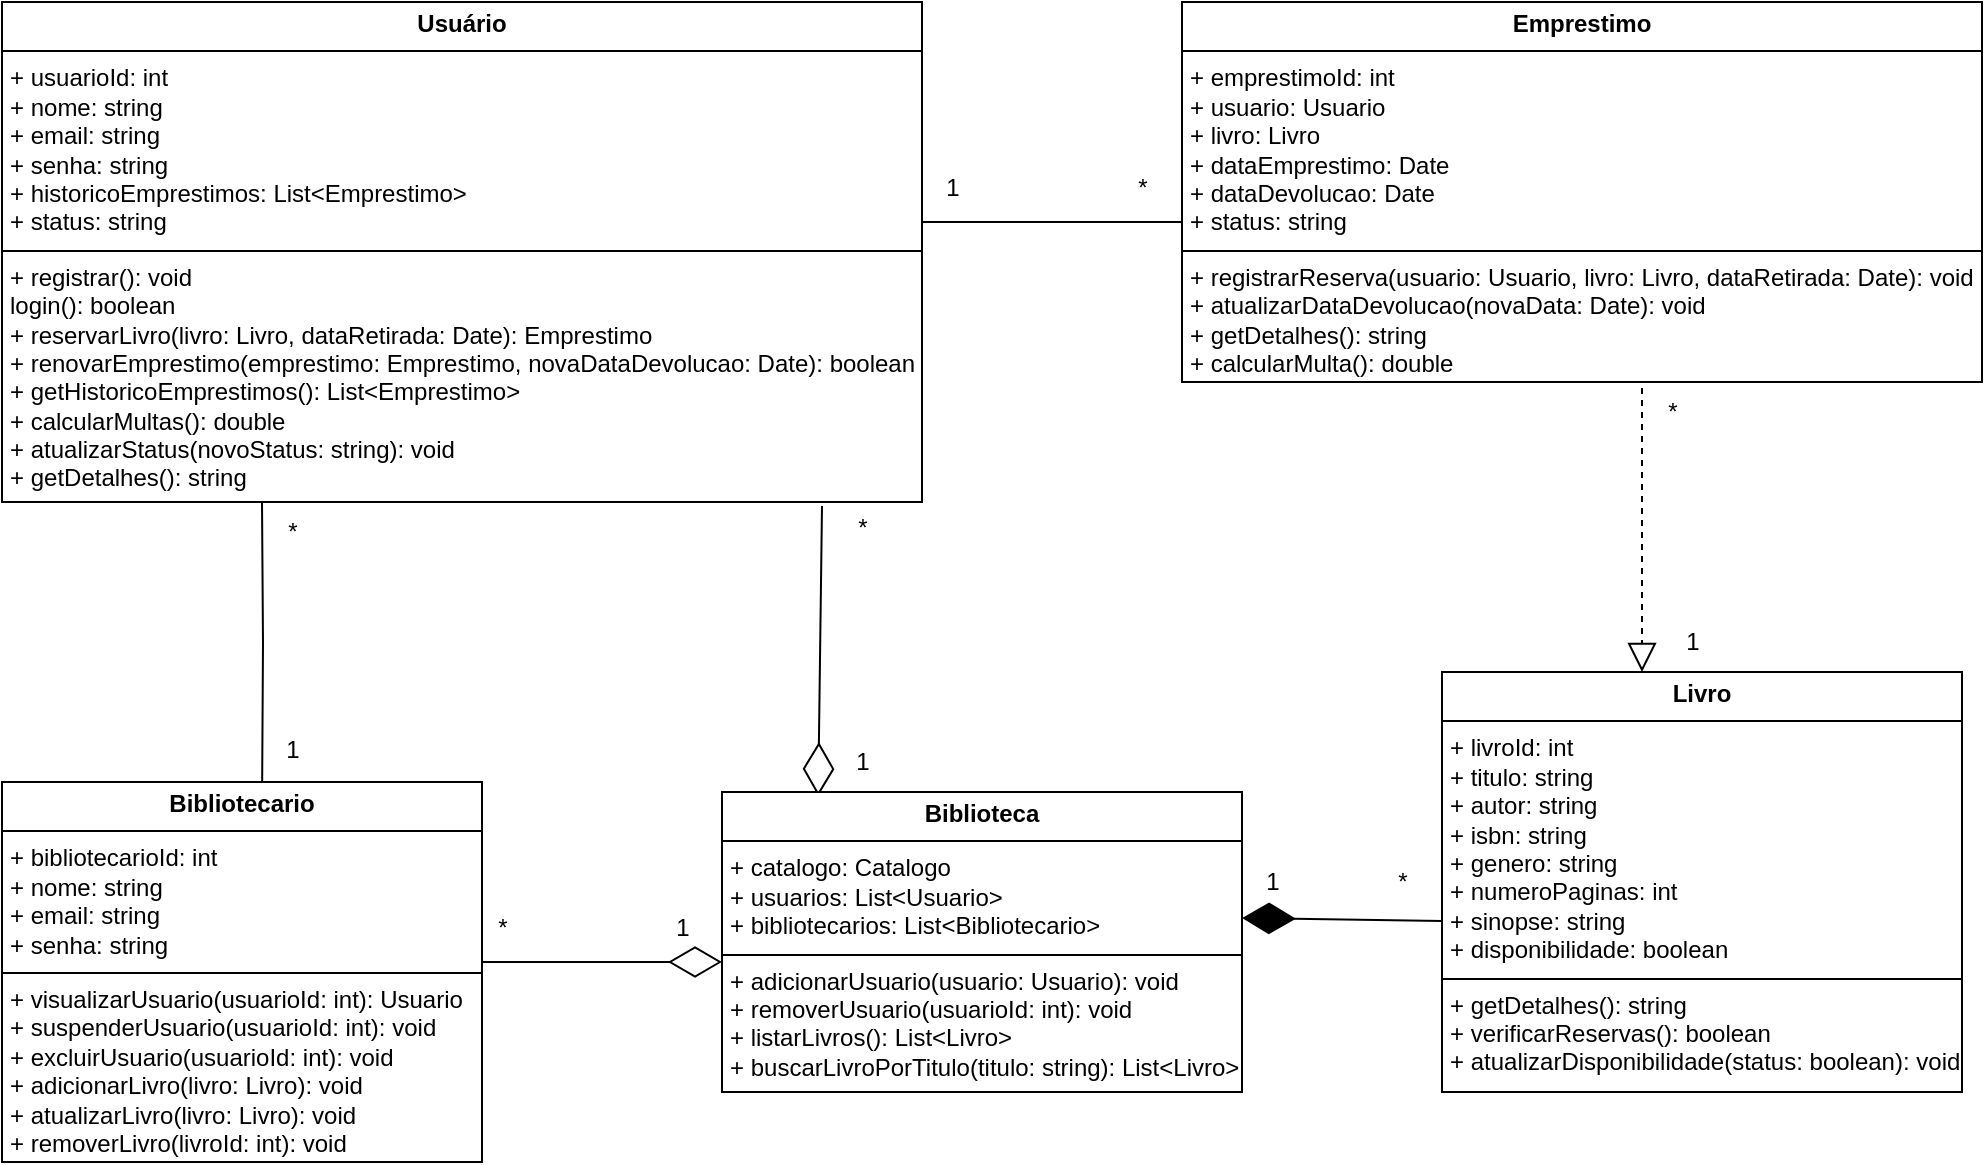 <mxfile version="24.7.16">
  <diagram id="C5RBs43oDa-KdzZeNtuy" name="Page-1">
    <mxGraphModel dx="1393" dy="788" grid="1" gridSize="10" guides="1" tooltips="1" connect="1" arrows="1" fold="1" page="1" pageScale="1" pageWidth="1169" pageHeight="827" math="0" shadow="0">
      <root>
        <mxCell id="WIyWlLk6GJQsqaUBKTNV-0" />
        <mxCell id="WIyWlLk6GJQsqaUBKTNV-1" parent="WIyWlLk6GJQsqaUBKTNV-0" />
        <mxCell id="m_obUZMeAWXRB7pl7vgN-30" value="" style="endArrow=diamondThin;endFill=0;endSize=24;html=1;rounded=0;entryX=0.185;entryY=0.013;entryDx=0;entryDy=0;entryPerimeter=0;" edge="1" parent="WIyWlLk6GJQsqaUBKTNV-1" target="m_obUZMeAWXRB7pl7vgN-13">
          <mxGeometry width="160" relative="1" as="geometry">
            <mxPoint x="440" y="292" as="sourcePoint" />
            <mxPoint x="431" y="430" as="targetPoint" />
            <Array as="points" />
          </mxGeometry>
        </mxCell>
        <mxCell id="m_obUZMeAWXRB7pl7vgN-7" value="&lt;p style=&quot;margin:0px;margin-top:4px;text-align:center;&quot;&gt;&lt;b&gt;Usuário&lt;/b&gt;&lt;/p&gt;&lt;hr size=&quot;1&quot; style=&quot;border-style:solid;&quot;&gt;&lt;p style=&quot;margin:0px;margin-left:4px;&quot;&gt;&lt;span style=&quot;background-color: initial;&quot;&gt;+&amp;nbsp;&lt;/span&gt;&lt;span style=&quot;background-color: initial;&quot;&gt;usuarioId: int&lt;/span&gt;&lt;/p&gt;&lt;p style=&quot;margin:0px;margin-left:4px;&quot;&gt;+ nome: string&lt;/p&gt;&lt;p style=&quot;margin:0px;margin-left:4px;&quot;&gt;+ email: string&lt;/p&gt;&lt;p style=&quot;margin:0px;margin-left:4px;&quot;&gt;+ senha: string&lt;br&gt;&lt;span style=&quot;background-color: initial;&quot;&gt;+ historicoEmprestimos: List&amp;lt;Emprestimo&amp;gt;&lt;/span&gt;&lt;/p&gt;&lt;p style=&quot;margin:0px;margin-left:4px;&quot;&gt;+ status: string&lt;span style=&quot;background-color: initial;&quot;&gt;&lt;br&gt;&lt;/span&gt;&lt;/p&gt;&lt;hr size=&quot;1&quot; style=&quot;border-style:solid;&quot;&gt;&lt;p style=&quot;margin:0px;margin-left:4px;&quot;&gt;+ registrar(): void&lt;br&gt;login(): boolean&lt;br&gt;&lt;span style=&quot;background-color: initial;&quot;&gt;+ reservarLivro(livro: Livro, dataRetirada: Date): Emprestimo&lt;br&gt;&lt;/span&gt;+ renovarEmprestimo(emprestimo: Emprestimo, novaDataDevolucao: Date): boolean&lt;br&gt;+ getHistoricoEmprestimos(): List&amp;lt;Emprestimo&amp;gt;&lt;br&gt;+ calcularMultas(): double&lt;br&gt;&lt;span style=&quot;background-color: initial;&quot;&gt;+&amp;nbsp;&lt;/span&gt;&lt;span style=&quot;background-color: initial;&quot;&gt;atualizarStatus(novoStatus: string): void&lt;br&gt;&lt;/span&gt;+ getDetalhes(): string&lt;/p&gt;" style="verticalAlign=top;align=left;overflow=fill;html=1;whiteSpace=wrap;" vertex="1" parent="WIyWlLk6GJQsqaUBKTNV-1">
          <mxGeometry x="30" y="40" width="460" height="250" as="geometry" />
        </mxCell>
        <mxCell id="m_obUZMeAWXRB7pl7vgN-8" value="&lt;p style=&quot;margin:0px;margin-top:4px;text-align:center;&quot;&gt;&lt;b&gt;Bibliotecario&lt;/b&gt;&lt;/p&gt;&lt;hr size=&quot;1&quot; style=&quot;border-style:solid;&quot;&gt;&lt;p style=&quot;margin:0px;margin-left:4px;&quot;&gt;+ bibliotecarioId: int&lt;br&gt;+ nome: string&lt;br&gt;+&amp;nbsp;email: string&lt;/p&gt;&lt;p style=&quot;margin:0px;margin-left:4px;&quot;&gt;+&amp;nbsp;senha: string&lt;/p&gt;&lt;hr size=&quot;1&quot; style=&quot;border-style:solid;&quot;&gt;&lt;p style=&quot;margin:0px;margin-left:4px;&quot;&gt;+ visualizarUsuario(usuarioId: int): Usuario&lt;br&gt;&lt;/p&gt;&lt;p style=&quot;margin:0px;margin-left:4px;&quot;&gt;+ suspenderUsuario(usuarioId: int): void&lt;br&gt;&lt;/p&gt;&lt;p style=&quot;margin:0px;margin-left:4px;&quot;&gt;+ excluirUsuario(usuarioId: int): void&lt;br&gt;&lt;/p&gt;&lt;p style=&quot;margin:0px;margin-left:4px;&quot;&gt;+ adicionarLivro(livro: Livro): void&lt;br&gt;&lt;/p&gt;&lt;p style=&quot;margin:0px;margin-left:4px;&quot;&gt;+ atualizarLivro(livro: Livro): void&lt;br&gt;&lt;/p&gt;&lt;p style=&quot;margin:0px;margin-left:4px;&quot;&gt;+&amp;nbsp;removerLivro(livroId: int): void&lt;/p&gt;" style="verticalAlign=top;align=left;overflow=fill;html=1;whiteSpace=wrap;" vertex="1" parent="WIyWlLk6GJQsqaUBKTNV-1">
          <mxGeometry x="30" y="430" width="240" height="190" as="geometry" />
        </mxCell>
        <mxCell id="m_obUZMeAWXRB7pl7vgN-9" value="&lt;p style=&quot;margin:0px;margin-top:4px;text-align:center;&quot;&gt;&lt;b&gt;Livro&lt;/b&gt;&lt;/p&gt;&lt;hr size=&quot;1&quot; style=&quot;border-style:solid;&quot;&gt;&lt;p style=&quot;margin:0px;margin-left:4px;&quot;&gt;+ livroId: int&lt;/p&gt;&lt;p style=&quot;margin:0px;margin-left:4px;&quot;&gt;+&amp;nbsp;&lt;span style=&quot;background-color: initial;&quot;&gt;titulo: string&lt;/span&gt;&lt;/p&gt;&lt;p style=&quot;margin:0px;margin-left:4px;&quot;&gt;&lt;span style=&quot;background-color: initial;&quot;&gt;+&amp;nbsp;&lt;/span&gt;&lt;span style=&quot;background-color: initial;&quot;&gt;autor: string&lt;/span&gt;&lt;/p&gt;&lt;p style=&quot;margin:0px;margin-left:4px;&quot;&gt;+ isbn: string&lt;/p&gt;&lt;p style=&quot;margin:0px;margin-left:4px;&quot;&gt;+ genero: string&lt;br&gt;&lt;/p&gt;&lt;p style=&quot;margin:0px;margin-left:4px;&quot;&gt;+ numeroPaginas: int&lt;/p&gt;&lt;p style=&quot;margin:0px;margin-left:4px;&quot;&gt;+ sinopse: string&lt;br&gt;&lt;/p&gt;&lt;p style=&quot;margin:0px;margin-left:4px;&quot;&gt;+ disponibilidade: boolean&lt;br&gt;&lt;/p&gt;&lt;hr size=&quot;1&quot; style=&quot;border-style:solid;&quot;&gt;&lt;p style=&quot;margin:0px;margin-left:4px;&quot;&gt;&lt;span style=&quot;background-color: initial;&quot;&gt;+&amp;nbsp;&lt;/span&gt;&lt;span style=&quot;background-color: initial;&quot;&gt;getDetalhes(): string&lt;/span&gt;&lt;/p&gt;&lt;p style=&quot;margin:0px;margin-left:4px;&quot;&gt;+ verificarReservas(): boolean&lt;span style=&quot;background-color: initial;&quot;&gt;&lt;br&gt;&lt;/span&gt;&lt;/p&gt;&lt;p style=&quot;margin:0px;margin-left:4px;&quot;&gt;+ atualizarDisponibilidade(status: boolean): void&lt;br&gt;&lt;/p&gt;" style="verticalAlign=top;align=left;overflow=fill;html=1;whiteSpace=wrap;" vertex="1" parent="WIyWlLk6GJQsqaUBKTNV-1">
          <mxGeometry x="750" y="375" width="260" height="210" as="geometry" />
        </mxCell>
        <mxCell id="m_obUZMeAWXRB7pl7vgN-10" value="&lt;p style=&quot;margin:0px;margin-top:4px;text-align:center;&quot;&gt;&lt;b&gt;Emprestimo&lt;/b&gt;&lt;/p&gt;&lt;hr size=&quot;1&quot; style=&quot;border-style:solid;&quot;&gt;&lt;p style=&quot;margin:0px;margin-left:4px;&quot;&gt;&lt;span style=&quot;background-color: initial;&quot;&gt;+ emprestimoId: int&lt;/span&gt;&lt;/p&gt;&lt;p style=&quot;margin:0px;margin-left:4px;&quot;&gt;+ usuario: Usuario&lt;span style=&quot;background-color: initial;&quot;&gt;&lt;br&gt;&lt;/span&gt;&lt;/p&gt;&lt;p style=&quot;margin:0px;margin-left:4px;&quot;&gt;+ livro: Livro&lt;br&gt;&lt;/p&gt;&lt;p style=&quot;margin:0px;margin-left:4px;&quot;&gt;&lt;span style=&quot;background-color: initial;&quot;&gt;+ dataEmprestimo: Date&lt;/span&gt;&lt;br&gt;&lt;/p&gt;&lt;p style=&quot;margin:0px;margin-left:4px;&quot;&gt;+ dataDevolucao: Date&lt;/p&gt;&lt;p style=&quot;margin:0px;margin-left:4px;&quot;&gt;+ status: string&lt;/p&gt;&lt;hr size=&quot;1&quot; style=&quot;border-style:solid;&quot;&gt;&lt;p style=&quot;margin:0px;margin-left:4px;&quot;&gt;&lt;span style=&quot;background-color: initial;&quot;&gt;+ registrarReserva(usuario: Usuario, livro: Livro, dataRetirada: Date): void&lt;/span&gt;&lt;br&gt;&lt;/p&gt;&lt;p style=&quot;margin:0px;margin-left:4px;&quot;&gt;+ atualizarDataDevolucao(novaData: Date): void&lt;span style=&quot;background-color: initial;&quot;&gt;&lt;br&gt;&lt;/span&gt;&lt;/p&gt;&lt;p style=&quot;margin:0px;margin-left:4px;&quot;&gt;+&amp;nbsp;getDetalhes(): string&lt;/p&gt;&lt;p style=&quot;margin: 0px 0px 0px 4px;&quot;&gt;&lt;span style=&quot;background-color: initial;&quot;&gt;+&amp;nbsp;&lt;/span&gt;&lt;span style=&quot;background-color: initial;&quot;&gt;calcularMulta(): double&lt;/span&gt;&lt;/p&gt;&lt;div&gt;&lt;span style=&quot;background-color: initial;&quot;&gt;&lt;br&gt;&lt;/span&gt;&lt;/div&gt;" style="verticalAlign=top;align=left;overflow=fill;html=1;whiteSpace=wrap;" vertex="1" parent="WIyWlLk6GJQsqaUBKTNV-1">
          <mxGeometry x="620" y="40" width="400" height="190" as="geometry" />
        </mxCell>
        <mxCell id="m_obUZMeAWXRB7pl7vgN-13" value="&lt;p style=&quot;margin:0px;margin-top:4px;text-align:center;&quot;&gt;&lt;b&gt;Biblioteca&lt;/b&gt;&lt;/p&gt;&lt;hr size=&quot;1&quot; style=&quot;border-style:solid;&quot;&gt;&lt;p style=&quot;margin:0px;margin-left:4px;&quot;&gt;+ catalogo: Catalogo&lt;br&gt;+ usuarios: List&amp;lt;Usuario&amp;gt;&lt;/p&gt;&lt;p style=&quot;margin:0px;margin-left:4px;&quot;&gt;+ bibliotecarios: List&amp;lt;Bibliotecario&amp;gt;&lt;br&gt;&lt;/p&gt;&lt;hr size=&quot;1&quot; style=&quot;border-style:solid;&quot;&gt;&lt;p style=&quot;margin:0px;margin-left:4px;&quot;&gt;+ adicionarUsuario(usuario: Usuario): void&lt;br&gt;+ removerUsuario(usuarioId: int): void&lt;/p&gt;&lt;p style=&quot;margin:0px;margin-left:4px;&quot;&gt;+&amp;nbsp;listarLivros(): List&amp;lt;Livro&amp;gt;&lt;/p&gt;&lt;p style=&quot;margin:0px;margin-left:4px;&quot;&gt;+&amp;nbsp;buscarLivroPorTitulo(titulo: string): List&amp;lt;Livro&amp;gt;&lt;/p&gt;" style="verticalAlign=top;align=left;overflow=fill;html=1;whiteSpace=wrap;" vertex="1" parent="WIyWlLk6GJQsqaUBKTNV-1">
          <mxGeometry x="390" y="435" width="260" height="150" as="geometry" />
        </mxCell>
        <mxCell id="m_obUZMeAWXRB7pl7vgN-31" value="" style="endArrow=diamondThin;endFill=1;endSize=24;html=1;rounded=0;entryX=1;entryY=0.42;entryDx=0;entryDy=0;entryPerimeter=0;" edge="1" parent="WIyWlLk6GJQsqaUBKTNV-1" target="m_obUZMeAWXRB7pl7vgN-13">
          <mxGeometry width="160" relative="1" as="geometry">
            <mxPoint x="750" y="499.5" as="sourcePoint" />
            <mxPoint x="640" y="490" as="targetPoint" />
          </mxGeometry>
        </mxCell>
        <mxCell id="m_obUZMeAWXRB7pl7vgN-34" value="" style="endArrow=block;dashed=1;endFill=0;endSize=12;html=1;rounded=0;exitX=0.575;exitY=1.016;exitDx=0;exitDy=0;exitPerimeter=0;" edge="1" parent="WIyWlLk6GJQsqaUBKTNV-1" source="m_obUZMeAWXRB7pl7vgN-10">
          <mxGeometry width="160" relative="1" as="geometry">
            <mxPoint x="850" y="305" as="sourcePoint" />
            <mxPoint x="850" y="375" as="targetPoint" />
          </mxGeometry>
        </mxCell>
        <mxCell id="m_obUZMeAWXRB7pl7vgN-42" value="" style="endArrow=none;html=1;edgeStyle=orthogonalEdgeStyle;rounded=0;" edge="1" parent="WIyWlLk6GJQsqaUBKTNV-1">
          <mxGeometry relative="1" as="geometry">
            <mxPoint x="490" y="150" as="sourcePoint" />
            <mxPoint x="620" y="150" as="targetPoint" />
          </mxGeometry>
        </mxCell>
        <mxCell id="m_obUZMeAWXRB7pl7vgN-48" value="" style="endArrow=none;html=1;edgeStyle=orthogonalEdgeStyle;rounded=0;entryX=0.542;entryY=0;entryDx=0;entryDy=0;entryPerimeter=0;" edge="1" parent="WIyWlLk6GJQsqaUBKTNV-1" target="m_obUZMeAWXRB7pl7vgN-8">
          <mxGeometry relative="1" as="geometry">
            <mxPoint x="160" y="290" as="sourcePoint" />
            <mxPoint x="320" y="290" as="targetPoint" />
          </mxGeometry>
        </mxCell>
        <mxCell id="m_obUZMeAWXRB7pl7vgN-51" value="" style="endArrow=diamondThin;endFill=0;endSize=24;html=1;rounded=0;" edge="1" parent="WIyWlLk6GJQsqaUBKTNV-1">
          <mxGeometry width="160" relative="1" as="geometry">
            <mxPoint x="270" y="520" as="sourcePoint" />
            <mxPoint x="390" y="520" as="targetPoint" />
          </mxGeometry>
        </mxCell>
        <mxCell id="m_obUZMeAWXRB7pl7vgN-52" value="1" style="text;html=1;align=center;verticalAlign=middle;resizable=0;points=[];autosize=1;strokeColor=none;fillColor=none;" vertex="1" parent="WIyWlLk6GJQsqaUBKTNV-1">
          <mxGeometry x="445" y="405" width="30" height="30" as="geometry" />
        </mxCell>
        <mxCell id="m_obUZMeAWXRB7pl7vgN-53" value="*" style="text;html=1;align=center;verticalAlign=middle;resizable=0;points=[];autosize=1;strokeColor=none;fillColor=none;" vertex="1" parent="WIyWlLk6GJQsqaUBKTNV-1">
          <mxGeometry x="445" y="288" width="30" height="30" as="geometry" />
        </mxCell>
        <mxCell id="m_obUZMeAWXRB7pl7vgN-54" value="1" style="text;html=1;align=center;verticalAlign=middle;resizable=0;points=[];autosize=1;strokeColor=none;fillColor=none;" vertex="1" parent="WIyWlLk6GJQsqaUBKTNV-1">
          <mxGeometry x="355" y="488" width="30" height="30" as="geometry" />
        </mxCell>
        <mxCell id="m_obUZMeAWXRB7pl7vgN-55" value="*" style="text;html=1;align=center;verticalAlign=middle;resizable=0;points=[];autosize=1;strokeColor=none;fillColor=none;" vertex="1" parent="WIyWlLk6GJQsqaUBKTNV-1">
          <mxGeometry x="265" y="488" width="30" height="30" as="geometry" />
        </mxCell>
        <mxCell id="m_obUZMeAWXRB7pl7vgN-56" value="1" style="text;html=1;align=center;verticalAlign=middle;resizable=0;points=[];autosize=1;strokeColor=none;fillColor=none;" vertex="1" parent="WIyWlLk6GJQsqaUBKTNV-1">
          <mxGeometry x="650" y="465" width="30" height="30" as="geometry" />
        </mxCell>
        <mxCell id="m_obUZMeAWXRB7pl7vgN-57" value="*" style="text;html=1;align=center;verticalAlign=middle;resizable=0;points=[];autosize=1;strokeColor=none;fillColor=none;" vertex="1" parent="WIyWlLk6GJQsqaUBKTNV-1">
          <mxGeometry x="715" y="465" width="30" height="30" as="geometry" />
        </mxCell>
        <mxCell id="m_obUZMeAWXRB7pl7vgN-58" value="*" style="text;html=1;align=center;verticalAlign=middle;resizable=0;points=[];autosize=1;strokeColor=none;fillColor=none;" vertex="1" parent="WIyWlLk6GJQsqaUBKTNV-1">
          <mxGeometry x="585" y="118" width="30" height="30" as="geometry" />
        </mxCell>
        <mxCell id="m_obUZMeAWXRB7pl7vgN-59" value="1" style="text;html=1;align=center;verticalAlign=middle;resizable=0;points=[];autosize=1;strokeColor=none;fillColor=none;" vertex="1" parent="WIyWlLk6GJQsqaUBKTNV-1">
          <mxGeometry x="490" y="118" width="30" height="30" as="geometry" />
        </mxCell>
        <mxCell id="m_obUZMeAWXRB7pl7vgN-60" value="1" style="text;html=1;align=center;verticalAlign=middle;resizable=0;points=[];autosize=1;strokeColor=none;fillColor=none;" vertex="1" parent="WIyWlLk6GJQsqaUBKTNV-1">
          <mxGeometry x="160" y="399" width="30" height="30" as="geometry" />
        </mxCell>
        <mxCell id="m_obUZMeAWXRB7pl7vgN-61" value="*" style="text;html=1;align=center;verticalAlign=middle;resizable=0;points=[];autosize=1;strokeColor=none;fillColor=none;" vertex="1" parent="WIyWlLk6GJQsqaUBKTNV-1">
          <mxGeometry x="160" y="290" width="30" height="30" as="geometry" />
        </mxCell>
        <mxCell id="m_obUZMeAWXRB7pl7vgN-62" value="1" style="text;html=1;align=center;verticalAlign=middle;resizable=0;points=[];autosize=1;strokeColor=none;fillColor=none;" vertex="1" parent="WIyWlLk6GJQsqaUBKTNV-1">
          <mxGeometry x="860" y="345" width="30" height="30" as="geometry" />
        </mxCell>
        <mxCell id="m_obUZMeAWXRB7pl7vgN-63" value="*" style="text;html=1;align=center;verticalAlign=middle;resizable=0;points=[];autosize=1;strokeColor=none;fillColor=none;" vertex="1" parent="WIyWlLk6GJQsqaUBKTNV-1">
          <mxGeometry x="850" y="230" width="30" height="30" as="geometry" />
        </mxCell>
      </root>
    </mxGraphModel>
  </diagram>
</mxfile>
